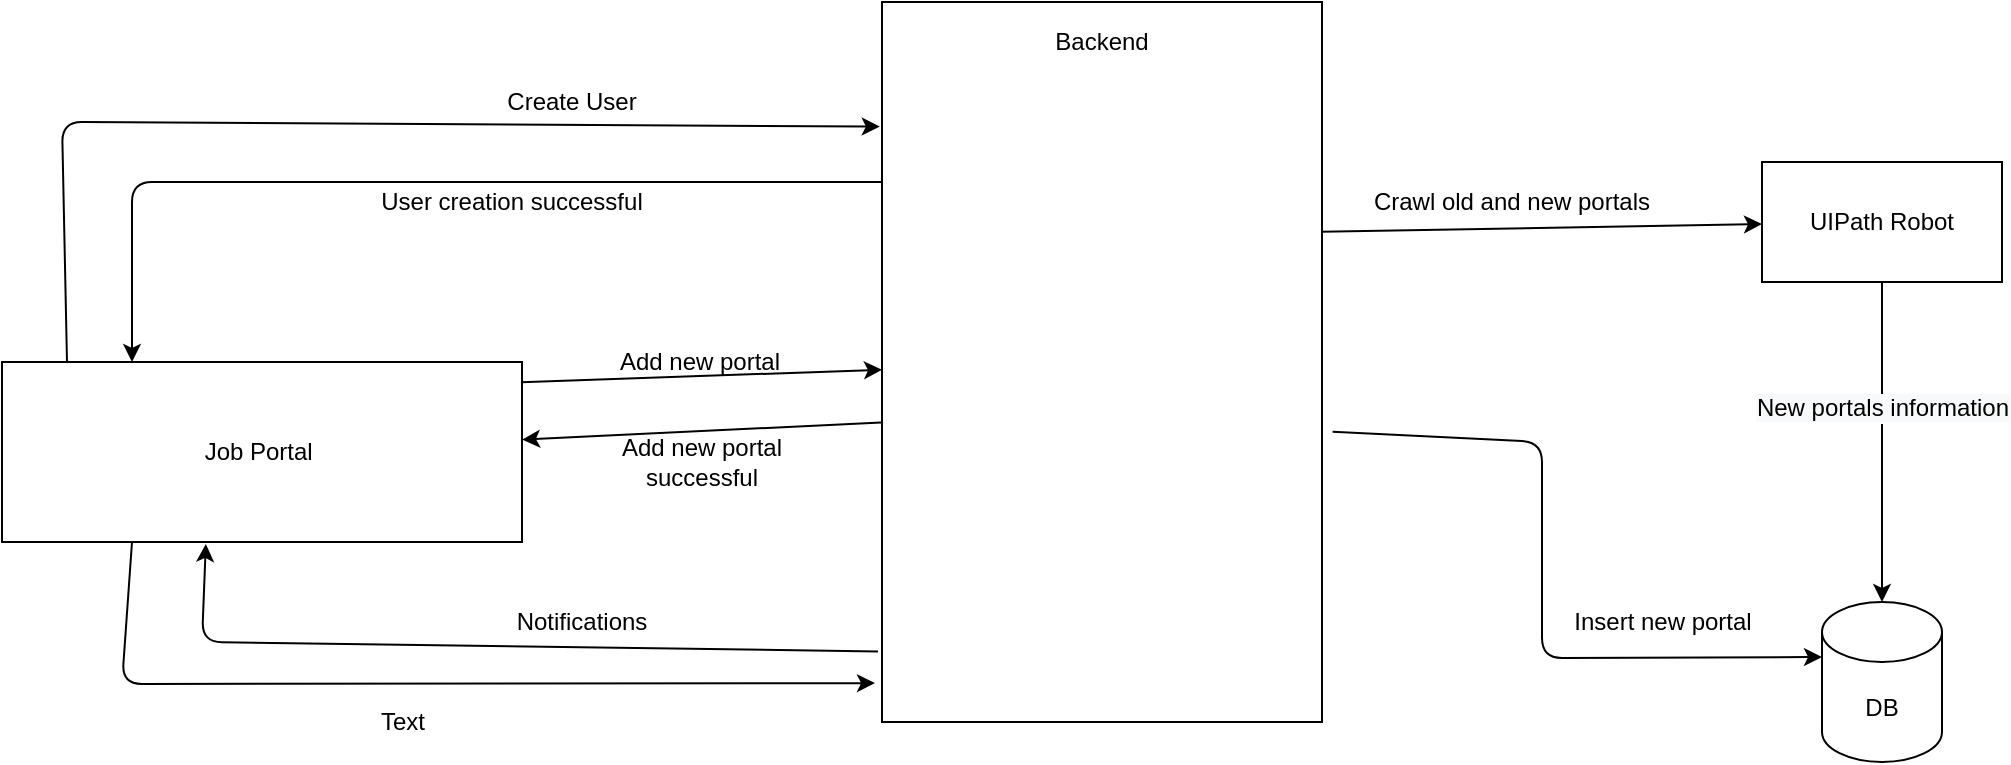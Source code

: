 <mxfile version="13.7.5" type="device"><diagram id="kPWtep60kicV_CuaObjQ" name="Page-1"><mxGraphModel dx="1038" dy="548" grid="1" gridSize="10" guides="1" tooltips="1" connect="1" arrows="1" fold="1" page="1" pageScale="1" pageWidth="827" pageHeight="1169" math="0" shadow="0"><root><mxCell id="0"/><mxCell id="1" parent="0"/><mxCell id="VM4PFSQZyDCZWHU04PZi-1" value="Job Portal&amp;nbsp;" style="rounded=0;whiteSpace=wrap;html=1;" vertex="1" parent="1"><mxGeometry x="20" y="220" width="260" height="90" as="geometry"/></mxCell><mxCell id="VM4PFSQZyDCZWHU04PZi-2" value="" style="rounded=0;whiteSpace=wrap;html=1;" vertex="1" parent="1"><mxGeometry x="460" y="40" width="220" height="360" as="geometry"/></mxCell><mxCell id="VM4PFSQZyDCZWHU04PZi-3" value="Backend" style="text;html=1;strokeColor=none;fillColor=none;align=center;verticalAlign=middle;whiteSpace=wrap;rounded=0;" vertex="1" parent="1"><mxGeometry x="550" y="50" width="40" height="20" as="geometry"/></mxCell><mxCell id="VM4PFSQZyDCZWHU04PZi-4" value="DB" style="shape=cylinder3;whiteSpace=wrap;html=1;boundedLbl=1;backgroundOutline=1;size=15;" vertex="1" parent="1"><mxGeometry x="930" y="340" width="60" height="80" as="geometry"/></mxCell><mxCell id="VM4PFSQZyDCZWHU04PZi-6" value="UIPath Robot" style="rounded=0;whiteSpace=wrap;html=1;" vertex="1" parent="1"><mxGeometry x="900" y="120" width="120" height="60" as="geometry"/></mxCell><mxCell id="VM4PFSQZyDCZWHU04PZi-13" value="" style="endArrow=classic;html=1;exitX=0.125;exitY=0;exitDx=0;exitDy=0;exitPerimeter=0;entryX=-0.005;entryY=0.173;entryDx=0;entryDy=0;entryPerimeter=0;" edge="1" parent="1" source="VM4PFSQZyDCZWHU04PZi-1" target="VM4PFSQZyDCZWHU04PZi-2"><mxGeometry width="50" height="50" relative="1" as="geometry"><mxPoint x="280" y="220" as="sourcePoint"/><mxPoint x="440" y="260" as="targetPoint"/><Array as="points"><mxPoint x="50" y="100"/></Array></mxGeometry></mxCell><mxCell id="VM4PFSQZyDCZWHU04PZi-14" value="Create User" style="text;html=1;strokeColor=none;fillColor=none;align=center;verticalAlign=middle;whiteSpace=wrap;rounded=0;" vertex="1" parent="1"><mxGeometry x="270" y="80" width="70" height="20" as="geometry"/></mxCell><mxCell id="VM4PFSQZyDCZWHU04PZi-17" value="" style="endArrow=classic;html=1;entryX=0.25;entryY=0;entryDx=0;entryDy=0;exitX=0;exitY=0.25;exitDx=0;exitDy=0;" edge="1" parent="1" source="VM4PFSQZyDCZWHU04PZi-2" target="VM4PFSQZyDCZWHU04PZi-1"><mxGeometry width="50" height="50" relative="1" as="geometry"><mxPoint x="390" y="300" as="sourcePoint"/><mxPoint x="440" y="250" as="targetPoint"/><Array as="points"><mxPoint x="85" y="130"/></Array></mxGeometry></mxCell><mxCell id="VM4PFSQZyDCZWHU04PZi-18" value="User creation successful" style="text;html=1;strokeColor=none;fillColor=none;align=center;verticalAlign=middle;whiteSpace=wrap;rounded=0;" vertex="1" parent="1"><mxGeometry x="200" y="130" width="150" height="20" as="geometry"/></mxCell><mxCell id="VM4PFSQZyDCZWHU04PZi-20" value="" style="endArrow=classic;html=1;exitX=0.998;exitY=0.113;exitDx=0;exitDy=0;exitPerimeter=0;" edge="1" parent="1" source="VM4PFSQZyDCZWHU04PZi-1" target="VM4PFSQZyDCZWHU04PZi-2"><mxGeometry width="50" height="50" relative="1" as="geometry"><mxPoint x="390" y="240" as="sourcePoint"/><mxPoint x="440" y="190" as="targetPoint"/></mxGeometry></mxCell><mxCell id="VM4PFSQZyDCZWHU04PZi-21" value="Add new portal" style="text;html=1;strokeColor=none;fillColor=none;align=center;verticalAlign=middle;whiteSpace=wrap;rounded=0;" vertex="1" parent="1"><mxGeometry x="324" y="210" width="90" height="20" as="geometry"/></mxCell><mxCell id="VM4PFSQZyDCZWHU04PZi-22" value="" style="endArrow=classic;html=1;exitX=-0.002;exitY=0.584;exitDx=0;exitDy=0;exitPerimeter=0;" edge="1" parent="1" source="VM4PFSQZyDCZWHU04PZi-2" target="VM4PFSQZyDCZWHU04PZi-1"><mxGeometry width="50" height="50" relative="1" as="geometry"><mxPoint x="390" y="230" as="sourcePoint"/><mxPoint x="440" y="180" as="targetPoint"/></mxGeometry></mxCell><mxCell id="VM4PFSQZyDCZWHU04PZi-23" value="Add new portal successful" style="text;html=1;strokeColor=none;fillColor=none;align=center;verticalAlign=middle;whiteSpace=wrap;rounded=0;" vertex="1" parent="1"><mxGeometry x="300" y="260" width="140" height="20" as="geometry"/></mxCell><mxCell id="VM4PFSQZyDCZWHU04PZi-26" value="" style="endArrow=classic;html=1;exitX=-0.009;exitY=0.902;exitDx=0;exitDy=0;exitPerimeter=0;entryX=0.392;entryY=1.011;entryDx=0;entryDy=0;entryPerimeter=0;" edge="1" parent="1" source="VM4PFSQZyDCZWHU04PZi-2" target="VM4PFSQZyDCZWHU04PZi-1"><mxGeometry width="50" height="50" relative="1" as="geometry"><mxPoint x="320" y="370" as="sourcePoint"/><mxPoint x="370" y="320" as="targetPoint"/><Array as="points"><mxPoint x="120" y="360"/></Array></mxGeometry></mxCell><mxCell id="VM4PFSQZyDCZWHU04PZi-29" value="Notifications" style="text;html=1;strokeColor=none;fillColor=none;align=center;verticalAlign=middle;whiteSpace=wrap;rounded=0;" vertex="1" parent="1"><mxGeometry x="290" y="340" width="40" height="20" as="geometry"/></mxCell><mxCell id="VM4PFSQZyDCZWHU04PZi-31" value="" style="endArrow=classic;html=1;exitX=0.998;exitY=0.319;exitDx=0;exitDy=0;exitPerimeter=0;" edge="1" parent="1" source="VM4PFSQZyDCZWHU04PZi-2" target="VM4PFSQZyDCZWHU04PZi-6"><mxGeometry width="50" height="50" relative="1" as="geometry"><mxPoint x="480" y="300" as="sourcePoint"/><mxPoint x="530" y="250" as="targetPoint"/></mxGeometry></mxCell><mxCell id="VM4PFSQZyDCZWHU04PZi-32" value="Crawl old and new portals" style="text;html=1;strokeColor=none;fillColor=none;align=center;verticalAlign=middle;whiteSpace=wrap;rounded=0;" vertex="1" parent="1"><mxGeometry x="690" y="130" width="170" height="20" as="geometry"/></mxCell><mxCell id="VM4PFSQZyDCZWHU04PZi-34" value="" style="endArrow=classic;html=1;" edge="1" parent="1" source="VM4PFSQZyDCZWHU04PZi-6" target="VM4PFSQZyDCZWHU04PZi-4"><mxGeometry width="50" height="50" relative="1" as="geometry"><mxPoint x="480" y="260" as="sourcePoint"/><mxPoint x="530" y="210" as="targetPoint"/></mxGeometry></mxCell><mxCell id="VM4PFSQZyDCZWHU04PZi-35" value="&lt;span style=&quot;font-size: 12px ; background-color: rgb(248 , 249 , 250)&quot;&gt;New portals information&lt;/span&gt;" style="edgeLabel;html=1;align=center;verticalAlign=middle;resizable=0;points=[];" vertex="1" connectable="0" parent="VM4PFSQZyDCZWHU04PZi-34"><mxGeometry x="-0.22" relative="1" as="geometry"><mxPoint as="offset"/></mxGeometry></mxCell><mxCell id="VM4PFSQZyDCZWHU04PZi-37" value="" style="endArrow=classic;html=1;exitX=1.024;exitY=0.597;exitDx=0;exitDy=0;exitPerimeter=0;entryX=0;entryY=0;entryDx=0;entryDy=27.5;entryPerimeter=0;" edge="1" parent="1" source="VM4PFSQZyDCZWHU04PZi-2" target="VM4PFSQZyDCZWHU04PZi-4"><mxGeometry width="50" height="50" relative="1" as="geometry"><mxPoint x="480" y="260" as="sourcePoint"/><mxPoint x="530" y="210" as="targetPoint"/><Array as="points"><mxPoint x="790" y="260"/><mxPoint x="790" y="368"/></Array></mxGeometry></mxCell><mxCell id="VM4PFSQZyDCZWHU04PZi-38" value="Insert new portal" style="text;html=1;align=center;verticalAlign=middle;resizable=0;points=[];autosize=1;" vertex="1" parent="1"><mxGeometry x="800" y="340" width="100" height="20" as="geometry"/></mxCell><mxCell id="VM4PFSQZyDCZWHU04PZi-39" value="" style="endArrow=classic;html=1;exitX=0.25;exitY=1;exitDx=0;exitDy=0;entryX=-0.016;entryY=0.946;entryDx=0;entryDy=0;entryPerimeter=0;" edge="1" parent="1" source="VM4PFSQZyDCZWHU04PZi-1" target="VM4PFSQZyDCZWHU04PZi-2"><mxGeometry width="50" height="50" relative="1" as="geometry"><mxPoint x="480" y="260" as="sourcePoint"/><mxPoint x="530" y="210" as="targetPoint"/><Array as="points"><mxPoint x="80" y="381"/></Array></mxGeometry></mxCell><mxCell id="VM4PFSQZyDCZWHU04PZi-40" value="Text" style="text;html=1;align=center;verticalAlign=middle;resizable=0;points=[];autosize=1;" vertex="1" parent="1"><mxGeometry x="200" y="390" width="40" height="20" as="geometry"/></mxCell></root></mxGraphModel></diagram></mxfile>